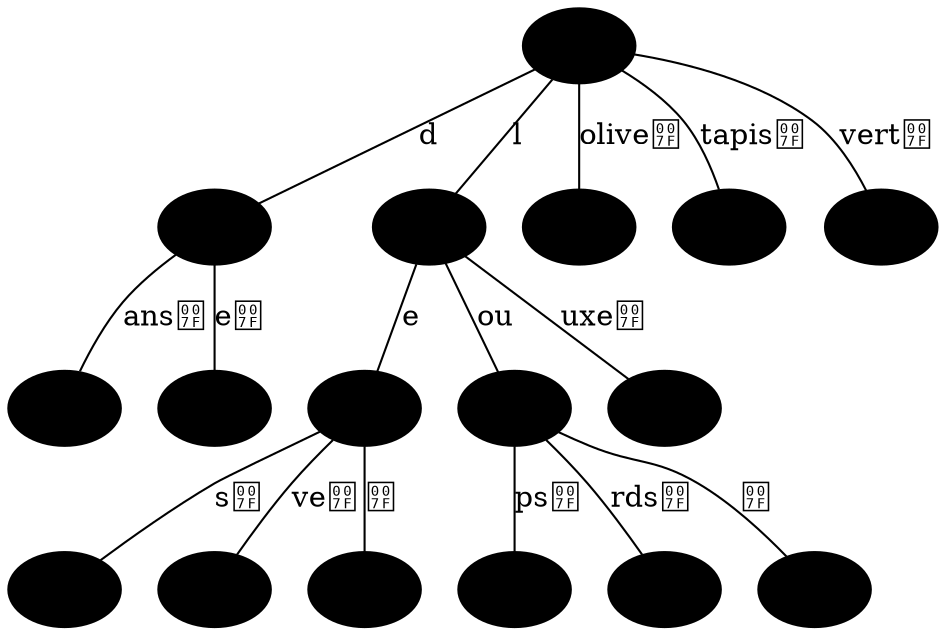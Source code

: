 graph G {
 "0" [shape=ellipse style=filled fillcolor=black];
 "12" [shape=ellipse style=filled fillcolor=black];
     "0" -- "12" [label="d"];
 "12" [shape=ellipse style=filled fillcolor=black];
 "8" [shape=ellipse style=filled fillcolor=black];
     "12" -- "8" [label="ans"];
 "8" [shape=ellipse style=filled fillcolor=black];
 "12" [shape=ellipse style=filled fillcolor=black];
 "13" [shape=ellipse style=filled fillcolor=black];
     "12" -- "13" [label="e"];
 "13" [shape=ellipse style=filled fillcolor=black];
 "0" [shape=ellipse style=filled fillcolor=black];
 "2" [shape=ellipse style=filled fillcolor=black];
     "0" -- "2" [label="l"];
 "2" [shape=ellipse style=filled fillcolor=black];
 "4" [shape=ellipse style=filled fillcolor=black];
     "2" -- "4" [label="e"];
 "4" [shape=ellipse style=filled fillcolor=black];
 "5" [shape=ellipse style=filled fillcolor=black];
     "4" -- "5" [label="s"];
 "5" [shape=ellipse style=filled fillcolor=black];
 "4" [shape=ellipse style=filled fillcolor=black];
 "3" [shape=ellipse style=filled fillcolor=black];
     "4" -- "3" [label="ve"];
 "3" [shape=ellipse style=filled fillcolor=black];
 "4" [shape=ellipse style=filled fillcolor=black];
 "9" [shape=ellipse style=filled fillcolor=black];
     "4" -- "9" [label=""];
 "9" [shape=ellipse style=filled fillcolor=black];
 "2" [shape=ellipse style=filled fillcolor=black];
 "1" [shape=ellipse style=filled fillcolor=black];
     "2" -- "1" [label="ou"];
 "1" [shape=ellipse style=filled fillcolor=black];
 "7" [shape=ellipse style=filled fillcolor=black];
     "1" -- "7" [label="ps"];
 "7" [shape=ellipse style=filled fillcolor=black];
 "1" [shape=ellipse style=filled fillcolor=black];
 "10" [shape=ellipse style=filled fillcolor=black];
     "1" -- "10" [label="rds"];
 "10" [shape=ellipse style=filled fillcolor=black];
 "1" [shape=ellipse style=filled fillcolor=black];
 "6" [shape=ellipse style=filled fillcolor=black];
     "1" -- "6" [label=""];
 "6" [shape=ellipse style=filled fillcolor=black];
 "2" [shape=ellipse style=filled fillcolor=black];
 "14" [shape=ellipse style=filled fillcolor=black];
     "2" -- "14" [label="uxe"];
 "14" [shape=ellipse style=filled fillcolor=black];
 "0" [shape=ellipse style=filled fillcolor=black];
 "16" [shape=ellipse style=filled fillcolor=black];
     "0" -- "16" [label="olive"];
 "16" [shape=ellipse style=filled fillcolor=black];
 "0" [shape=ellipse style=filled fillcolor=black];
 "11" [shape=ellipse style=filled fillcolor=black];
     "0" -- "11" [label="tapis"];
 "11" [shape=ellipse style=filled fillcolor=black];
 "0" [shape=ellipse style=filled fillcolor=black];
 "15" [shape=ellipse style=filled fillcolor=black];
     "0" -- "15" [label="vert"];
 "15" [shape=ellipse style=filled fillcolor=black];
}